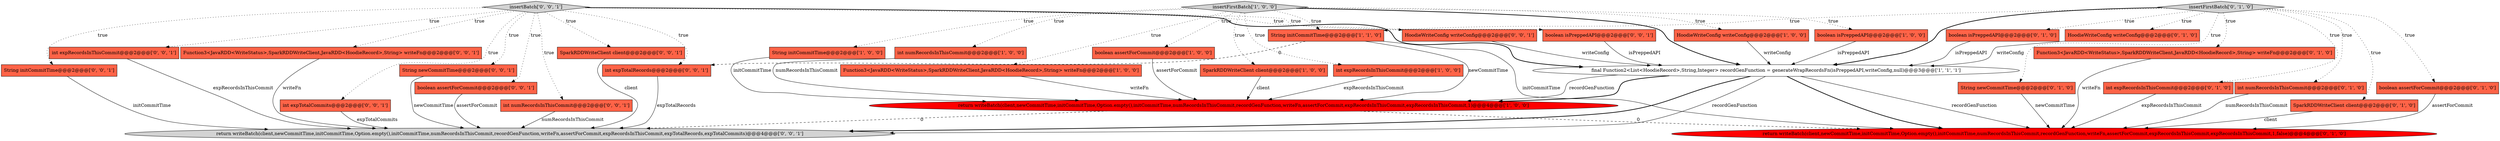 digraph {
23 [style = filled, label = "Function3<JavaRDD<WriteStatus>,SparkRDDWriteClient,JavaRDD<HoodieRecord>,String> writeFn@@@2@@@['0', '0', '1']", fillcolor = tomato, shape = box image = "AAA0AAABBB3BBB"];
6 [style = filled, label = "final Function2<List<HoodieRecord>,String,Integer> recordGenFunction = generateWrapRecordsFn(isPreppedAPI,writeConfig,null)@@@3@@@['1', '1', '1']", fillcolor = white, shape = ellipse image = "AAA0AAABBB1BBB"];
25 [style = filled, label = "int expTotalCommits@@@2@@@['0', '0', '1']", fillcolor = tomato, shape = box image = "AAA0AAABBB3BBB"];
26 [style = filled, label = "boolean isPreppedAPI@@@2@@@['0', '0', '1']", fillcolor = tomato, shape = box image = "AAA0AAABBB3BBB"];
16 [style = filled, label = "String newCommitTime@@@2@@@['0', '1', '0']", fillcolor = tomato, shape = box image = "AAA0AAABBB2BBB"];
1 [style = filled, label = "return writeBatch(client,newCommitTime,initCommitTime,Option.empty(),initCommitTime,numRecordsInThisCommit,recordGenFunction,writeFn,assertForCommit,expRecordsInThisCommit,expRecordsInThisCommit,1)@@@4@@@['1', '0', '0']", fillcolor = red, shape = ellipse image = "AAA1AAABBB1BBB"];
21 [style = filled, label = "return writeBatch(client,newCommitTime,initCommitTime,Option.empty(),initCommitTime,numRecordsInThisCommit,recordGenFunction,writeFn,assertForCommit,expRecordsInThisCommit,expRecordsInThisCommit,1,false)@@@4@@@['0', '1', '0']", fillcolor = red, shape = ellipse image = "AAA1AAABBB2BBB"];
28 [style = filled, label = "int expRecordsInThisCommit@@@2@@@['0', '0', '1']", fillcolor = tomato, shape = box image = "AAA0AAABBB3BBB"];
18 [style = filled, label = "insertFirstBatch['0', '1', '0']", fillcolor = lightgray, shape = diamond image = "AAA0AAABBB2BBB"];
13 [style = filled, label = "Function3<JavaRDD<WriteStatus>,SparkRDDWriteClient,JavaRDD<HoodieRecord>,String> writeFn@@@2@@@['0', '1', '0']", fillcolor = tomato, shape = box image = "AAA0AAABBB2BBB"];
29 [style = filled, label = "return writeBatch(client,newCommitTime,initCommitTime,Option.empty(),initCommitTime,numRecordsInThisCommit,recordGenFunction,writeFn,assertForCommit,expRecordsInThisCommit,expTotalRecords,expTotalCommits)@@@4@@@['0', '0', '1']", fillcolor = lightgray, shape = ellipse image = "AAA0AAABBB3BBB"];
15 [style = filled, label = "int expRecordsInThisCommit@@@2@@@['0', '1', '0']", fillcolor = tomato, shape = box image = "AAA0AAABBB2BBB"];
32 [style = filled, label = "insertBatch['0', '0', '1']", fillcolor = lightgray, shape = diamond image = "AAA0AAABBB3BBB"];
0 [style = filled, label = "HoodieWriteConfig writeConfig@@@2@@@['1', '0', '0']", fillcolor = tomato, shape = box image = "AAA0AAABBB1BBB"];
34 [style = filled, label = "int expTotalRecords@@@2@@@['0', '0', '1']", fillcolor = tomato, shape = box image = "AAA0AAABBB3BBB"];
7 [style = filled, label = "String initCommitTime@@@2@@@['1', '0', '0']", fillcolor = tomato, shape = box image = "AAA0AAABBB1BBB"];
30 [style = filled, label = "String newCommitTime@@@2@@@['0', '0', '1']", fillcolor = tomato, shape = box image = "AAA0AAABBB3BBB"];
33 [style = filled, label = "HoodieWriteConfig writeConfig@@@2@@@['0', '0', '1']", fillcolor = tomato, shape = box image = "AAA0AAABBB3BBB"];
27 [style = filled, label = "boolean assertForCommit@@@2@@@['0', '0', '1']", fillcolor = tomato, shape = box image = "AAA0AAABBB3BBB"];
14 [style = filled, label = "boolean isPreppedAPI@@@2@@@['0', '1', '0']", fillcolor = tomato, shape = box image = "AAA0AAABBB2BBB"];
11 [style = filled, label = "String initCommitTime@@@2@@@['1', '1', '0']", fillcolor = tomato, shape = box image = "AAA0AAABBB1BBB"];
24 [style = filled, label = "int numRecordsInThisCommit@@@2@@@['0', '0', '1']", fillcolor = tomato, shape = box image = "AAA0AAABBB3BBB"];
4 [style = filled, label = "boolean isPreppedAPI@@@2@@@['1', '0', '0']", fillcolor = tomato, shape = box image = "AAA0AAABBB1BBB"];
22 [style = filled, label = "SparkRDDWriteClient client@@@2@@@['0', '0', '1']", fillcolor = tomato, shape = box image = "AAA0AAABBB3BBB"];
3 [style = filled, label = "insertFirstBatch['1', '0', '0']", fillcolor = lightgray, shape = diamond image = "AAA0AAABBB1BBB"];
10 [style = filled, label = "Function3<JavaRDD<WriteStatus>,SparkRDDWriteClient,JavaRDD<HoodieRecord>,String> writeFn@@@2@@@['1', '0', '0']", fillcolor = tomato, shape = box image = "AAA0AAABBB1BBB"];
17 [style = filled, label = "int numRecordsInThisCommit@@@2@@@['0', '1', '0']", fillcolor = tomato, shape = box image = "AAA0AAABBB2BBB"];
20 [style = filled, label = "HoodieWriteConfig writeConfig@@@2@@@['0', '1', '0']", fillcolor = tomato, shape = box image = "AAA0AAABBB2BBB"];
5 [style = filled, label = "boolean assertForCommit@@@2@@@['1', '0', '0']", fillcolor = tomato, shape = box image = "AAA0AAABBB1BBB"];
8 [style = filled, label = "int expRecordsInThisCommit@@@2@@@['1', '0', '0']", fillcolor = tomato, shape = box image = "AAA0AAABBB1BBB"];
19 [style = filled, label = "SparkRDDWriteClient client@@@2@@@['0', '1', '0']", fillcolor = tomato, shape = box image = "AAA0AAABBB2BBB"];
12 [style = filled, label = "boolean assertForCommit@@@2@@@['0', '1', '0']", fillcolor = tomato, shape = box image = "AAA0AAABBB2BBB"];
31 [style = filled, label = "String initCommitTime@@@2@@@['0', '0', '1']", fillcolor = tomato, shape = box image = "AAA0AAABBB3BBB"];
9 [style = filled, label = "int numRecordsInThisCommit@@@2@@@['1', '0', '0']", fillcolor = tomato, shape = box image = "AAA0AAABBB1BBB"];
2 [style = filled, label = "SparkRDDWriteClient client@@@2@@@['1', '0', '0']", fillcolor = tomato, shape = box image = "AAA0AAABBB1BBB"];
3->11 [style = dotted, label="true"];
27->29 [style = solid, label="assertForCommit"];
20->6 [style = solid, label="writeConfig"];
3->7 [style = dotted, label="true"];
2->1 [style = solid, label="client"];
32->28 [style = dotted, label="true"];
32->24 [style = dotted, label="true"];
26->6 [style = solid, label="isPreppedAPI"];
32->34 [style = dotted, label="true"];
18->16 [style = dotted, label="true"];
11->21 [style = solid, label="initCommitTime"];
32->23 [style = dotted, label="true"];
6->21 [style = bold, label=""];
24->29 [style = solid, label="numRecordsInThisCommit"];
28->29 [style = solid, label="expRecordsInThisCommit"];
3->2 [style = dotted, label="true"];
11->34 [style = dashed, label="0"];
3->10 [style = dotted, label="true"];
11->1 [style = solid, label="newCommitTime"];
31->29 [style = solid, label="initCommitTime"];
18->19 [style = dotted, label="true"];
18->15 [style = dotted, label="true"];
1->29 [style = dashed, label="0"];
13->21 [style = solid, label="writeFn"];
3->4 [style = dotted, label="true"];
0->6 [style = solid, label="writeConfig"];
10->1 [style = solid, label="writeFn"];
3->6 [style = bold, label=""];
1->21 [style = dashed, label="0"];
30->29 [style = solid, label="newCommitTime"];
3->9 [style = dotted, label="true"];
18->20 [style = dotted, label="true"];
32->6 [style = bold, label=""];
18->14 [style = dotted, label="true"];
6->1 [style = solid, label="recordGenFunction"];
14->6 [style = solid, label="isPreppedAPI"];
6->29 [style = bold, label=""];
22->29 [style = solid, label="client"];
32->33 [style = dotted, label="true"];
16->21 [style = solid, label="newCommitTime"];
17->21 [style = solid, label="numRecordsInThisCommit"];
25->29 [style = solid, label="expTotalCommits"];
7->1 [style = solid, label="initCommitTime"];
6->1 [style = bold, label=""];
18->11 [style = dotted, label="true"];
32->27 [style = dotted, label="true"];
32->25 [style = dotted, label="true"];
3->5 [style = dotted, label="true"];
18->12 [style = dotted, label="true"];
6->21 [style = solid, label="recordGenFunction"];
18->6 [style = bold, label=""];
15->21 [style = solid, label="expRecordsInThisCommit"];
4->6 [style = solid, label="isPreppedAPI"];
5->1 [style = solid, label="assertForCommit"];
32->30 [style = dotted, label="true"];
3->0 [style = dotted, label="true"];
8->1 [style = solid, label="expRecordsInThisCommit"];
32->26 [style = dotted, label="true"];
34->29 [style = solid, label="expTotalRecords"];
18->17 [style = dotted, label="true"];
19->21 [style = solid, label="client"];
3->8 [style = dotted, label="true"];
23->29 [style = solid, label="writeFn"];
6->29 [style = solid, label="recordGenFunction"];
9->1 [style = solid, label="numRecordsInThisCommit"];
33->6 [style = solid, label="writeConfig"];
32->31 [style = dotted, label="true"];
12->21 [style = solid, label="assertForCommit"];
18->13 [style = dotted, label="true"];
32->22 [style = dotted, label="true"];
}
